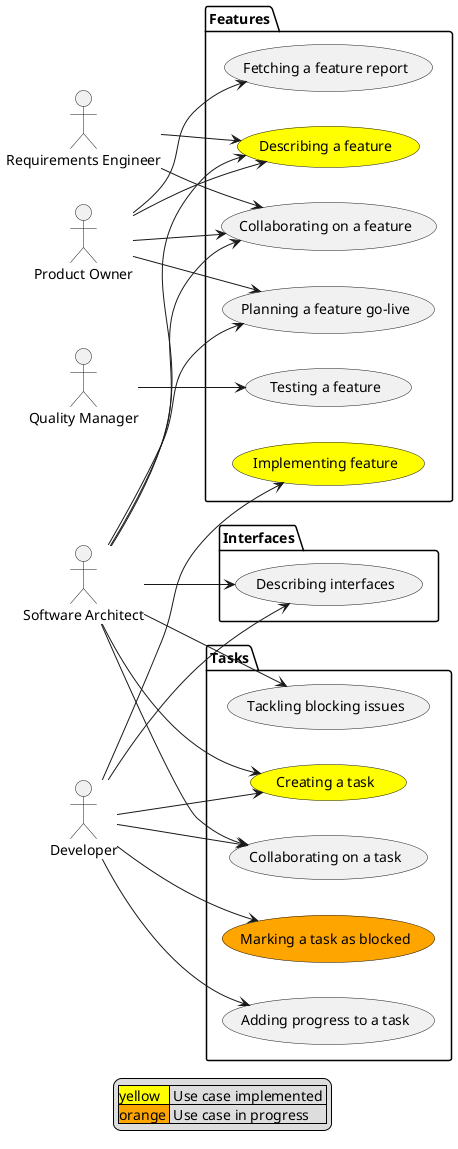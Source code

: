 @startuml
left to right direction

:Developer:
:Product Owner: as PO
:Requirements Engineer: as RE
:Software Architect: as Architect
:Quality Manager: as QM

package Features {
(Describing a feature) as NewFeature #yellow
(Implementing feature) as FeatureImplementation #yellow
(Fetching a feature report) as Report
(Planning a feature go-live) as GoLive
(Collaborating on a feature) as CollabFeature
(Testing a feature) as Testing
}

package Tasks {
(Creating a task) as NewTask #yellow
(Adding progress to a task) as Progress
(Marking a task as blocked) as Blocked #orange
(Tackling blocking issues) as Tackling
(Collaborating on a task) as CollabTask
}
package Interfaces {
(Describing interfaces) as NewInterface
}

RE --> NewFeature
Architect --> NewFeature
PO --> NewFeature

Developer --> FeatureImplementation
Developer --> NewTask
Architect --> NewTask

Developer --> Progress

Developer --> Blocked

PO --> Report

Architect --> Tackling

Architect --> GoLive
PO --> GoLive

Architect --> NewInterface
Developer --> NewInterface

RE --> CollabFeature
Architect --> CollabFeature
PO --> CollabFeature

Architect --> CollabTask
Developer --> CollabTask

QM --> Testing

legend
  | <#yellow>yellow  | Use case implemented |
  | <#orange>orange | Use case in progress |
end legend

@enduml
